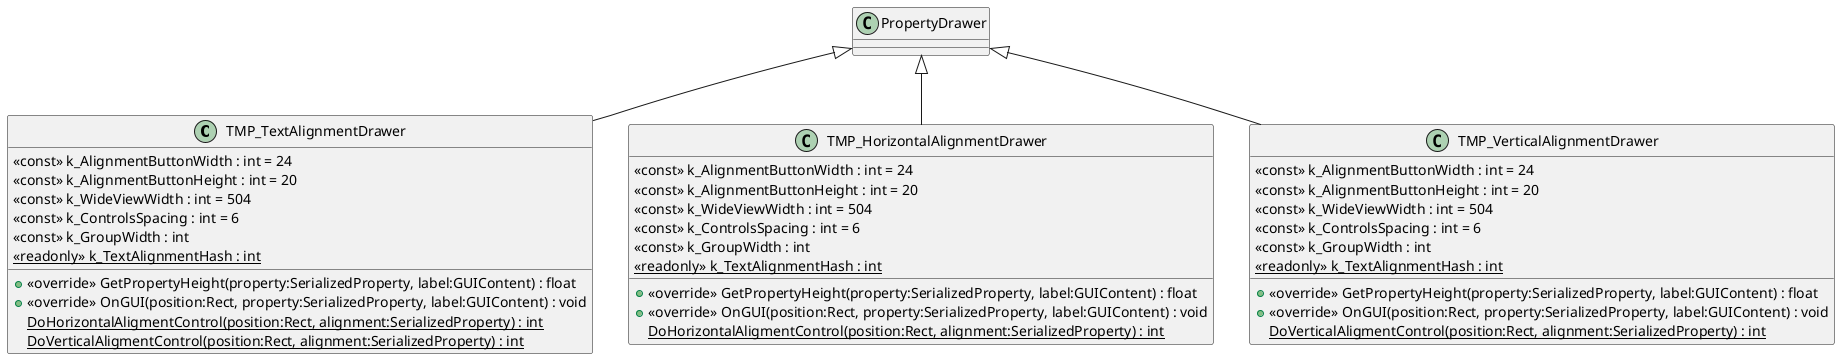 @startuml
class TMP_TextAlignmentDrawer {
    <<const>> k_AlignmentButtonWidth : int = 24
    <<const>> k_AlignmentButtonHeight : int = 20
    <<const>> k_WideViewWidth : int = 504
    <<const>> k_ControlsSpacing : int = 6
    <<const>> k_GroupWidth : int
    {static} <<readonly>> k_TextAlignmentHash : int
    + <<override>> GetPropertyHeight(property:SerializedProperty, label:GUIContent) : float
    + <<override>> OnGUI(position:Rect, property:SerializedProperty, label:GUIContent) : void
    {static} DoHorizontalAligmentControl(position:Rect, alignment:SerializedProperty) : int
    {static} DoVerticalAligmentControl(position:Rect, alignment:SerializedProperty) : int
}
class TMP_HorizontalAlignmentDrawer {
    <<const>> k_AlignmentButtonWidth : int = 24
    <<const>> k_AlignmentButtonHeight : int = 20
    <<const>> k_WideViewWidth : int = 504
    <<const>> k_ControlsSpacing : int = 6
    <<const>> k_GroupWidth : int
    {static} <<readonly>> k_TextAlignmentHash : int
    + <<override>> GetPropertyHeight(property:SerializedProperty, label:GUIContent) : float
    + <<override>> OnGUI(position:Rect, property:SerializedProperty, label:GUIContent) : void
    {static} DoHorizontalAligmentControl(position:Rect, alignment:SerializedProperty) : int
}
class TMP_VerticalAlignmentDrawer {
    <<const>> k_AlignmentButtonWidth : int = 24
    <<const>> k_AlignmentButtonHeight : int = 20
    <<const>> k_WideViewWidth : int = 504
    <<const>> k_ControlsSpacing : int = 6
    <<const>> k_GroupWidth : int
    {static} <<readonly>> k_TextAlignmentHash : int
    + <<override>> GetPropertyHeight(property:SerializedProperty, label:GUIContent) : float
    + <<override>> OnGUI(position:Rect, property:SerializedProperty, label:GUIContent) : void
    {static} DoVerticalAligmentControl(position:Rect, alignment:SerializedProperty) : int
}
PropertyDrawer <|-- TMP_TextAlignmentDrawer
PropertyDrawer <|-- TMP_HorizontalAlignmentDrawer
PropertyDrawer <|-- TMP_VerticalAlignmentDrawer
@enduml
